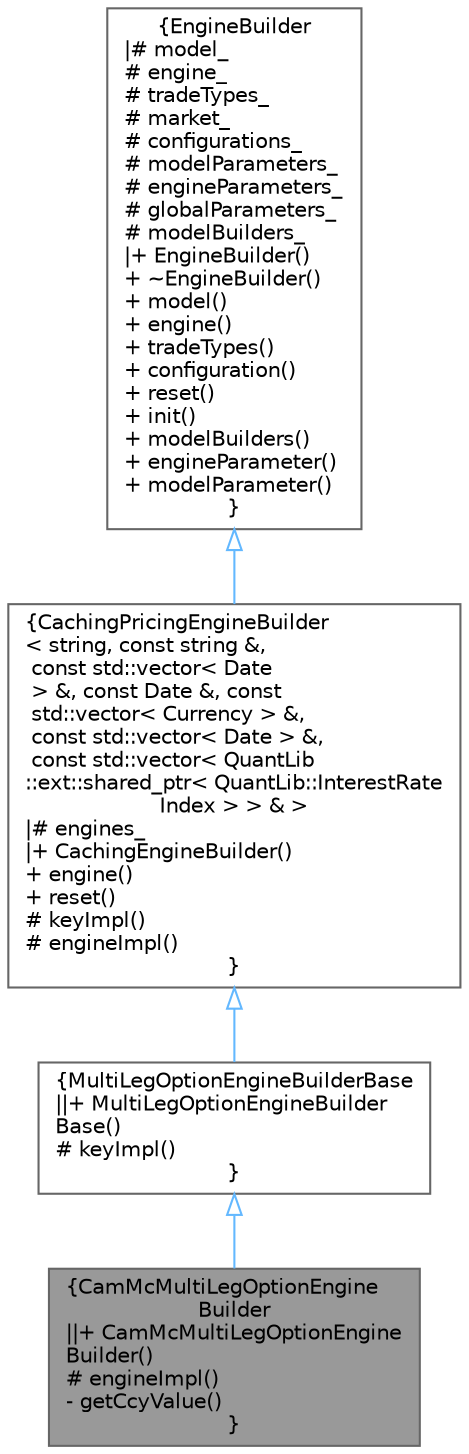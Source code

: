 digraph "CamMcMultiLegOptionEngineBuilder"
{
 // INTERACTIVE_SVG=YES
 // LATEX_PDF_SIZE
  bgcolor="transparent";
  edge [fontname=Helvetica,fontsize=10,labelfontname=Helvetica,labelfontsize=10];
  node [fontname=Helvetica,fontsize=10,shape=box,height=0.2,width=0.4];
  Node1 [label="{CamMcMultiLegOptionEngine\lBuilder\n||+ CamMcMultiLegOptionEngine\lBuilder()\l# engineImpl()\l- getCcyValue()\l}",height=0.2,width=0.4,color="gray40", fillcolor="grey60", style="filled", fontcolor="black",tooltip="MultiLeg option engine builder for MC pricer."];
  Node2 -> Node1 [dir="back",color="steelblue1",style="solid",arrowtail="onormal"];
  Node2 [label="{MultiLegOptionEngineBuilderBase\n||+ MultiLegOptionEngineBuilder\lBase()\l# keyImpl()\l}",height=0.2,width=0.4,color="gray40", fillcolor="white", style="filled",URL="$classore_1_1data_1_1_multi_leg_option_engine_builder_base.html",tooltip="MultiLeg option engine builder base class."];
  Node3 -> Node2 [dir="back",color="steelblue1",style="solid",arrowtail="onormal"];
  Node3 [label="{CachingPricingEngineBuilder\l\< string, const string &,\l const std::vector\< Date\l \> &, const Date &, const\l std::vector\< Currency \> &,\l const std::vector\< Date \> &,\l const std::vector\< QuantLib\l::ext::shared_ptr\< QuantLib::InterestRate\lIndex \> \> & \>\n|# engines_\l|+ CachingEngineBuilder()\l+ engine()\l+ reset()\l# keyImpl()\l# engineImpl()\l}",height=0.2,width=0.4,color="gray40", fillcolor="white", style="filled",URL="$classore_1_1data_1_1_caching_engine_builder.html",tooltip="Abstract template EngineBuilder class that can cache engines and coupon pricers."];
  Node4 -> Node3 [dir="back",color="steelblue1",style="solid",arrowtail="onormal"];
  Node4 [label="{EngineBuilder\n|# model_\l# engine_\l# tradeTypes_\l# market_\l# configurations_\l# modelParameters_\l# engineParameters_\l# globalParameters_\l# modelBuilders_\l|+ EngineBuilder()\l+ ~EngineBuilder()\l+ model()\l+ engine()\l+ tradeTypes()\l+ configuration()\l+ reset()\l+ init()\l+ modelBuilders()\l+ engineParameter()\l+ modelParameter()\l}",height=0.2,width=0.4,color="gray40", fillcolor="white", style="filled",URL="$classore_1_1data_1_1_engine_builder.html",tooltip="Base PricingEngine Builder class for a specific model and engine."];
}
